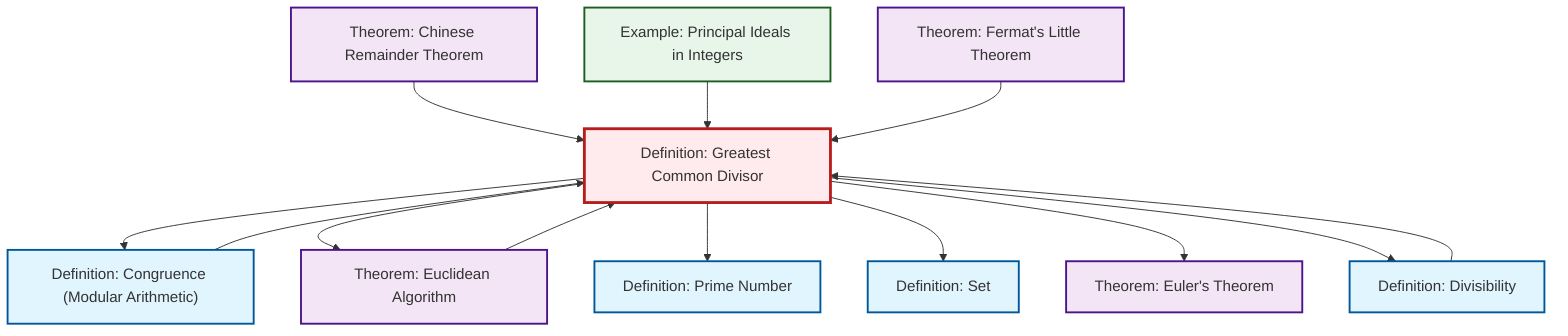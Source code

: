 graph TD
    classDef definition fill:#e1f5fe,stroke:#01579b,stroke-width:2px
    classDef theorem fill:#f3e5f5,stroke:#4a148c,stroke-width:2px
    classDef axiom fill:#fff3e0,stroke:#e65100,stroke-width:2px
    classDef example fill:#e8f5e9,stroke:#1b5e20,stroke-width:2px
    classDef current fill:#ffebee,stroke:#b71c1c,stroke-width:3px
    thm-euler["Theorem: Euler's Theorem"]:::theorem
    def-gcd["Definition: Greatest Common Divisor"]:::definition
    def-congruence["Definition: Congruence (Modular Arithmetic)"]:::definition
    thm-fermat-little["Theorem: Fermat's Little Theorem"]:::theorem
    ex-principal-ideal["Example: Principal Ideals in Integers"]:::example
    def-set["Definition: Set"]:::definition
    thm-chinese-remainder["Theorem: Chinese Remainder Theorem"]:::theorem
    thm-euclidean-algorithm["Theorem: Euclidean Algorithm"]:::theorem
    def-prime["Definition: Prime Number"]:::definition
    def-divisibility["Definition: Divisibility"]:::definition
    thm-chinese-remainder --> def-gcd
    def-gcd --> def-congruence
    def-gcd --> thm-euclidean-algorithm
    thm-euclidean-algorithm --> def-gcd
    def-gcd --> def-prime
    def-gcd --> def-set
    def-gcd --> thm-euler
    def-divisibility --> def-gcd
    def-congruence --> def-gcd
    def-gcd --> def-divisibility
    ex-principal-ideal --> def-gcd
    thm-fermat-little --> def-gcd
    class def-gcd current